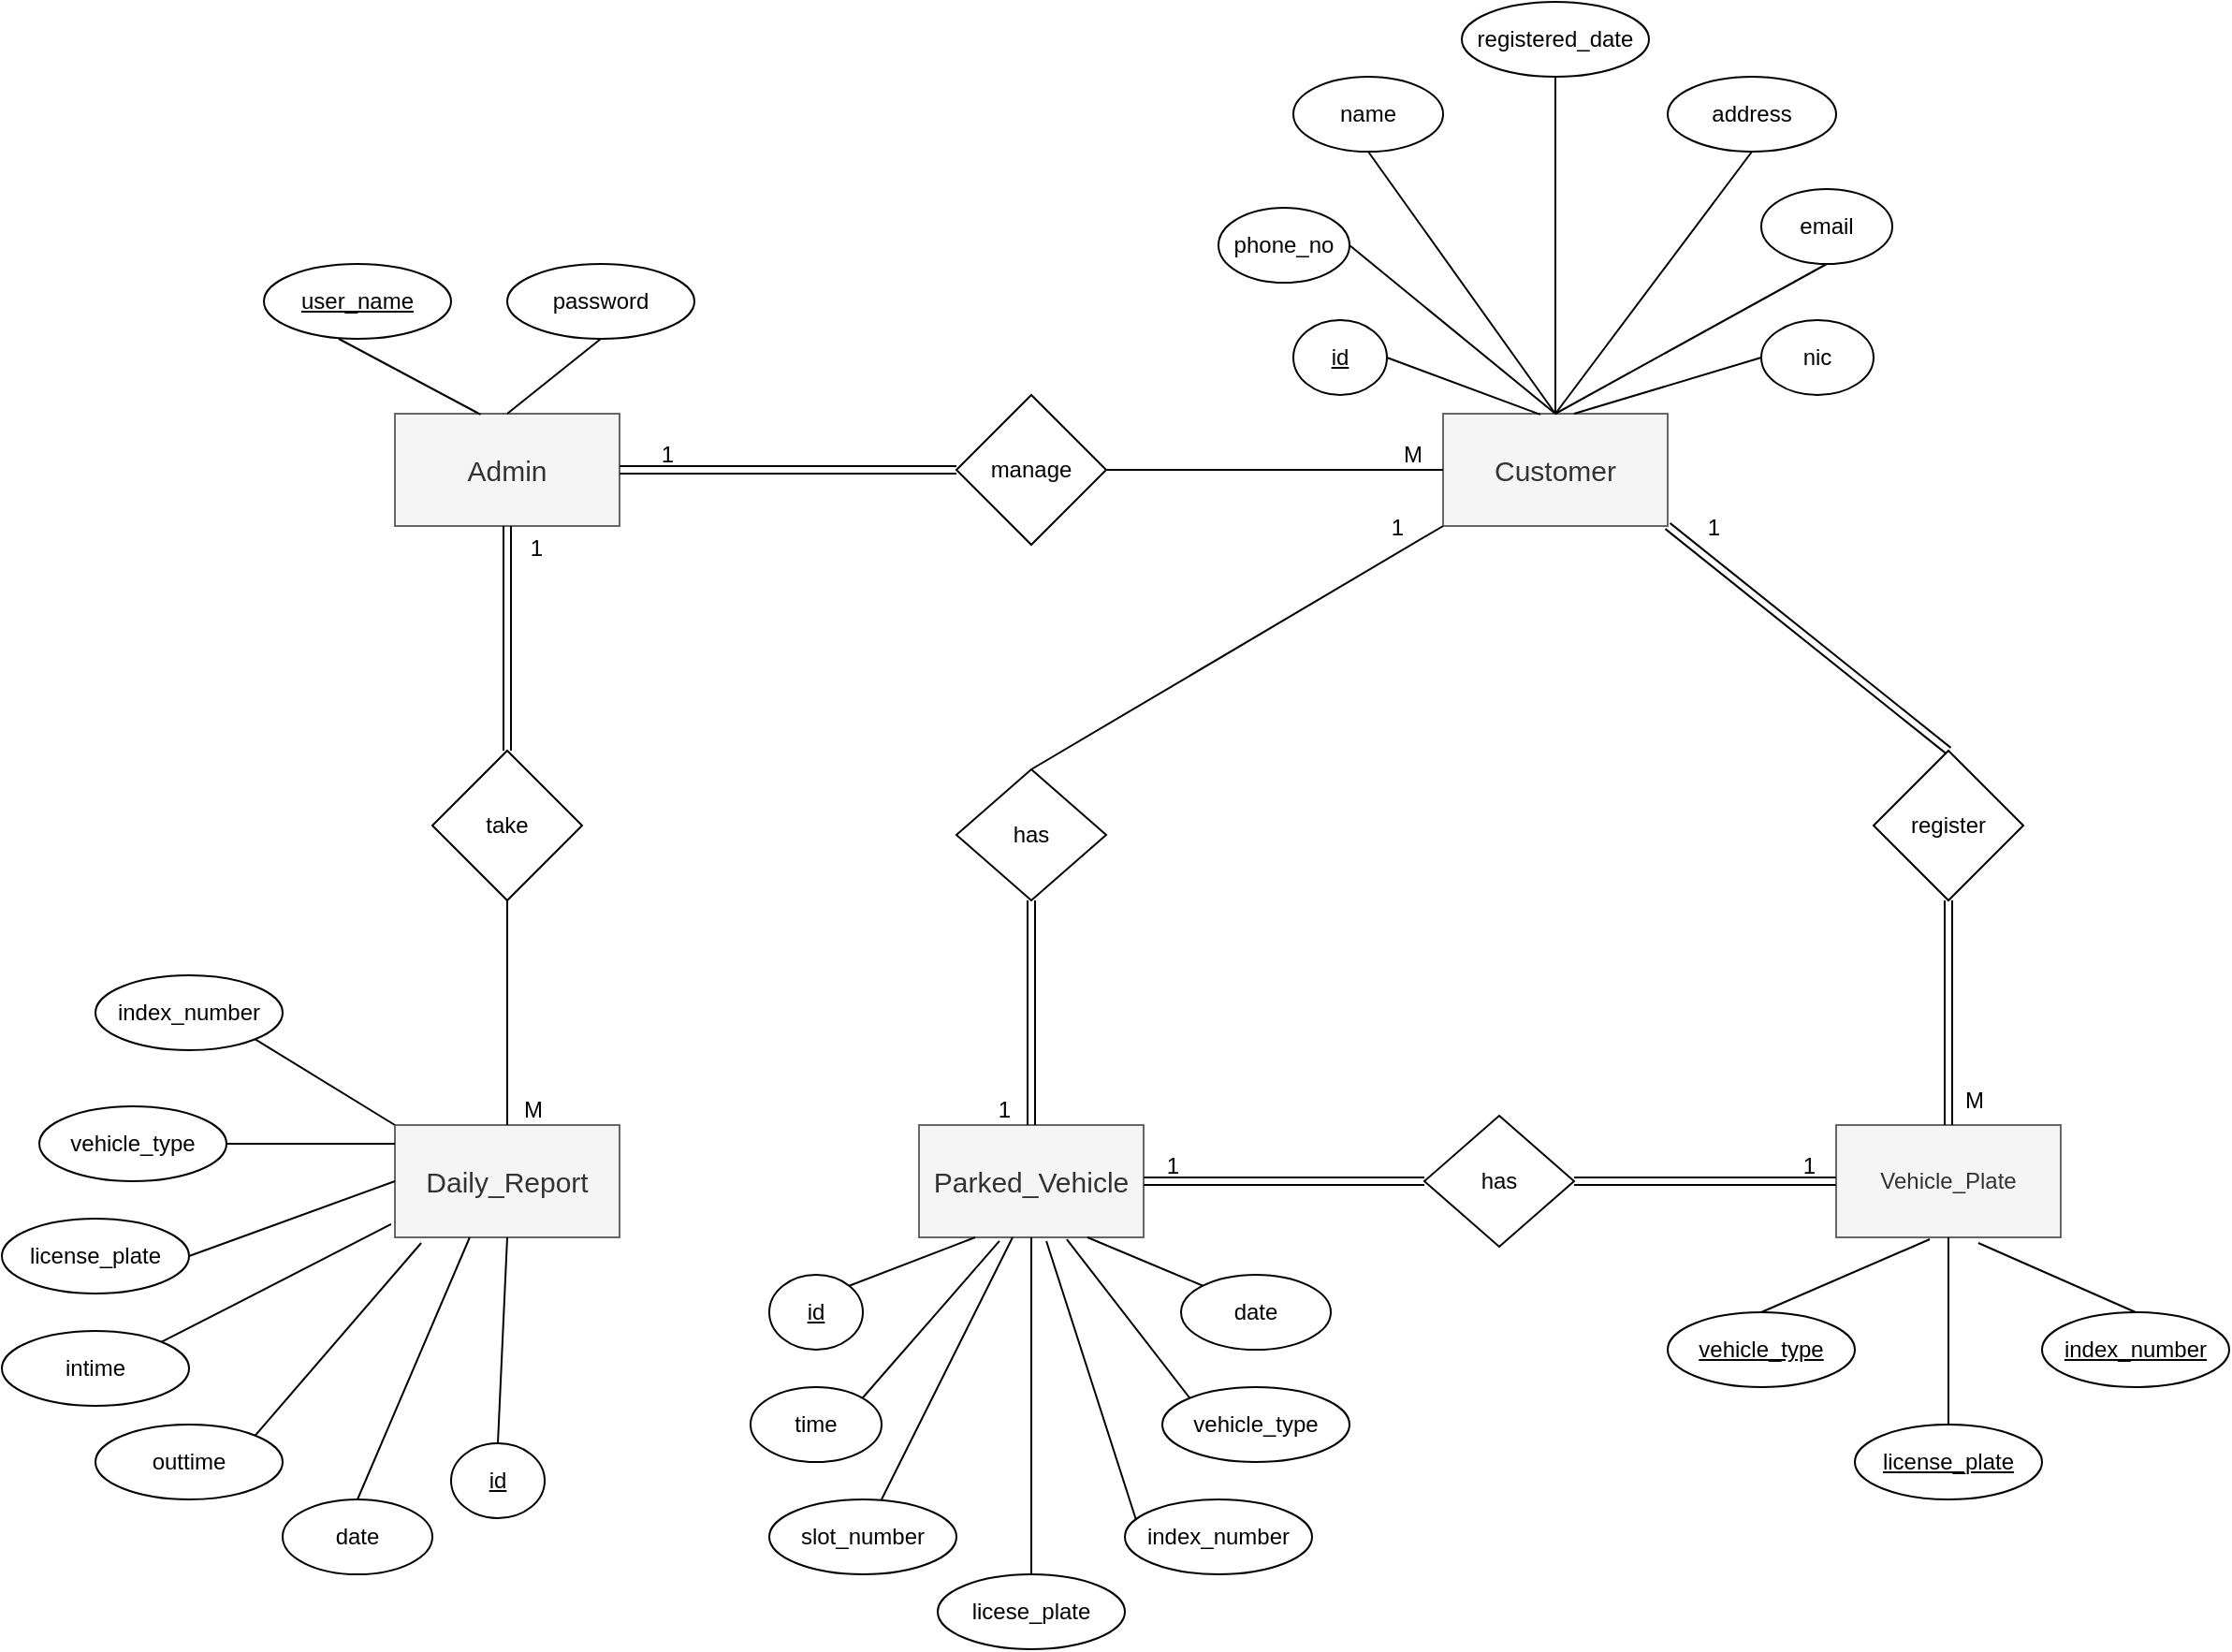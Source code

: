 <mxfile version="21.2.1" type="device">
  <diagram name="Page-1" id="NdvGHBpdpM2jrdEYSy6m">
    <mxGraphModel dx="2179" dy="1909" grid="0" gridSize="14" guides="1" tooltips="1" connect="1" arrows="1" fold="1" page="1" pageScale="1" pageWidth="850" pageHeight="1100" background="none" math="0" shadow="0">
      <root>
        <mxCell id="0" />
        <mxCell id="1" parent="0" />
        <mxCell id="vVLSoJHBKUACdnx8dhY2-1" value="&lt;div style=&quot;text-align: justify;&quot;&gt;&lt;span style=&quot;font-size: 15px; background-color: initial;&quot;&gt;Customer&lt;/span&gt;&lt;/div&gt;" style="rounded=0;whiteSpace=wrap;html=1;fillColor=#f5f5f5;fontColor=#333333;strokeColor=#666666;" parent="1" vertex="1">
          <mxGeometry x="640" y="140" width="120" height="60" as="geometry" />
        </mxCell>
        <mxCell id="vVLSoJHBKUACdnx8dhY2-2" value="&lt;div style=&quot;text-align: justify;&quot;&gt;&lt;span style=&quot;font-size: 15px; background-color: initial;&quot;&gt;Admin&lt;/span&gt;&lt;/div&gt;" style="rounded=0;whiteSpace=wrap;html=1;fillColor=#f5f5f5;fontColor=#333333;strokeColor=#666666;" parent="1" vertex="1">
          <mxGeometry x="80" y="140" width="120" height="60" as="geometry" />
        </mxCell>
        <mxCell id="vVLSoJHBKUACdnx8dhY2-3" value="&lt;font style=&quot;font-size: 12px;&quot;&gt;manage&lt;/font&gt;" style="rhombus;whiteSpace=wrap;html=1;" parent="1" vertex="1">
          <mxGeometry x="380" y="130" width="80" height="80" as="geometry" />
        </mxCell>
        <mxCell id="vVLSoJHBKUACdnx8dhY2-8" value="" style="endArrow=none;html=1;rounded=0;entryX=0;entryY=0.5;entryDx=0;entryDy=0;" parent="1" target="vVLSoJHBKUACdnx8dhY2-1" edge="1">
          <mxGeometry relative="1" as="geometry">
            <mxPoint x="460" y="170" as="sourcePoint" />
            <mxPoint x="620" y="170" as="targetPoint" />
          </mxGeometry>
        </mxCell>
        <mxCell id="vVLSoJHBKUACdnx8dhY2-9" value="M" style="resizable=0;html=1;whiteSpace=wrap;align=right;verticalAlign=bottom;" parent="vVLSoJHBKUACdnx8dhY2-8" connectable="0" vertex="1">
          <mxGeometry x="1" relative="1" as="geometry">
            <mxPoint x="-10" as="offset" />
          </mxGeometry>
        </mxCell>
        <mxCell id="vVLSoJHBKUACdnx8dhY2-10" value="user_name" style="ellipse;whiteSpace=wrap;html=1;align=center;fontStyle=4;" parent="1" vertex="1">
          <mxGeometry x="10" y="60" width="100" height="40" as="geometry" />
        </mxCell>
        <mxCell id="vVLSoJHBKUACdnx8dhY2-11" value="password" style="ellipse;whiteSpace=wrap;html=1;align=center;" parent="1" vertex="1">
          <mxGeometry x="140" y="60" width="100" height="40" as="geometry" />
        </mxCell>
        <mxCell id="vVLSoJHBKUACdnx8dhY2-12" value="phone_no" style="ellipse;whiteSpace=wrap;html=1;align=center;" parent="1" vertex="1">
          <mxGeometry x="520" y="30" width="70" height="40" as="geometry" />
        </mxCell>
        <mxCell id="vVLSoJHBKUACdnx8dhY2-13" value="id" style="ellipse;whiteSpace=wrap;html=1;align=center;fontStyle=4;" parent="1" vertex="1">
          <mxGeometry x="560" y="90" width="50" height="40" as="geometry" />
        </mxCell>
        <mxCell id="vVLSoJHBKUACdnx8dhY2-14" value="registered_date" style="ellipse;whiteSpace=wrap;html=1;align=center;" parent="1" vertex="1">
          <mxGeometry x="650" y="-80" width="100" height="40" as="geometry" />
        </mxCell>
        <mxCell id="vVLSoJHBKUACdnx8dhY2-15" value="address" style="ellipse;whiteSpace=wrap;html=1;align=center;" parent="1" vertex="1">
          <mxGeometry x="760" y="-40" width="90" height="40" as="geometry" />
        </mxCell>
        <mxCell id="vVLSoJHBKUACdnx8dhY2-16" value="nic" style="ellipse;whiteSpace=wrap;html=1;align=center;" parent="1" vertex="1">
          <mxGeometry x="810" y="90" width="60" height="40" as="geometry" />
        </mxCell>
        <mxCell id="vVLSoJHBKUACdnx8dhY2-17" value="email" style="ellipse;whiteSpace=wrap;html=1;align=center;" parent="1" vertex="1">
          <mxGeometry x="810" y="20" width="70" height="40" as="geometry" />
        </mxCell>
        <mxCell id="vVLSoJHBKUACdnx8dhY2-19" value="name" style="ellipse;whiteSpace=wrap;html=1;align=center;" parent="1" vertex="1">
          <mxGeometry x="560" y="-40" width="80" height="40" as="geometry" />
        </mxCell>
        <mxCell id="vVLSoJHBKUACdnx8dhY2-21" value="take" style="rhombus;whiteSpace=wrap;html=1;" parent="1" vertex="1">
          <mxGeometry x="100" y="320" width="80" height="80" as="geometry" />
        </mxCell>
        <mxCell id="vVLSoJHBKUACdnx8dhY2-22" value="&lt;div style=&quot;text-align: justify;&quot;&gt;&lt;span style=&quot;font-size: 15px; background-color: initial;&quot;&gt;Daily_Report&lt;/span&gt;&lt;/div&gt;" style="rounded=0;whiteSpace=wrap;html=1;fillColor=#f5f5f5;fontColor=#333333;strokeColor=#666666;" parent="1" vertex="1">
          <mxGeometry x="80" y="520" width="120" height="60" as="geometry" />
        </mxCell>
        <mxCell id="vVLSoJHBKUACdnx8dhY2-27" value="" style="shape=link;html=1;rounded=0;entryX=0.5;entryY=0;entryDx=0;entryDy=0;" parent="1" target="vVLSoJHBKUACdnx8dhY2-21" edge="1">
          <mxGeometry relative="1" as="geometry">
            <mxPoint x="140" y="200" as="sourcePoint" />
            <mxPoint x="300" y="200" as="targetPoint" />
          </mxGeometry>
        </mxCell>
        <mxCell id="vVLSoJHBKUACdnx8dhY2-28" value="1" style="resizable=0;html=1;whiteSpace=wrap;align=right;verticalAlign=bottom;" parent="vVLSoJHBKUACdnx8dhY2-27" connectable="0" vertex="1">
          <mxGeometry x="1" relative="1" as="geometry">
            <mxPoint x="20" y="-100" as="offset" />
          </mxGeometry>
        </mxCell>
        <mxCell id="vVLSoJHBKUACdnx8dhY2-29" value="" style="shape=link;html=1;rounded=0;entryX=1;entryY=0.5;entryDx=0;entryDy=0;exitX=0;exitY=0.5;exitDx=0;exitDy=0;" parent="1" source="vVLSoJHBKUACdnx8dhY2-3" target="vVLSoJHBKUACdnx8dhY2-2" edge="1">
          <mxGeometry relative="1" as="geometry">
            <mxPoint x="230" y="260" as="sourcePoint" />
            <mxPoint x="390" y="260" as="targetPoint" />
          </mxGeometry>
        </mxCell>
        <mxCell id="vVLSoJHBKUACdnx8dhY2-30" value="1" style="resizable=0;html=1;whiteSpace=wrap;align=right;verticalAlign=bottom;" parent="vVLSoJHBKUACdnx8dhY2-29" connectable="0" vertex="1">
          <mxGeometry x="1" relative="1" as="geometry">
            <mxPoint x="30" as="offset" />
          </mxGeometry>
        </mxCell>
        <mxCell id="vVLSoJHBKUACdnx8dhY2-31" value="" style="endArrow=none;html=1;rounded=0;entryX=0.5;entryY=0;entryDx=0;entryDy=0;" parent="1" target="vVLSoJHBKUACdnx8dhY2-22" edge="1">
          <mxGeometry relative="1" as="geometry">
            <mxPoint x="140" y="400" as="sourcePoint" />
            <mxPoint x="300" y="400" as="targetPoint" />
          </mxGeometry>
        </mxCell>
        <mxCell id="vVLSoJHBKUACdnx8dhY2-32" value="M" style="resizable=0;html=1;whiteSpace=wrap;align=right;verticalAlign=bottom;" parent="vVLSoJHBKUACdnx8dhY2-31" connectable="0" vertex="1">
          <mxGeometry x="1" relative="1" as="geometry">
            <mxPoint x="20" as="offset" />
          </mxGeometry>
        </mxCell>
        <mxCell id="vVLSoJHBKUACdnx8dhY2-33" value="id" style="ellipse;whiteSpace=wrap;html=1;align=center;fontStyle=4;" parent="1" vertex="1">
          <mxGeometry x="110" y="690" width="50" height="40" as="geometry" />
        </mxCell>
        <mxCell id="vVLSoJHBKUACdnx8dhY2-34" value="intime" style="ellipse;whiteSpace=wrap;html=1;align=center;" parent="1" vertex="1">
          <mxGeometry x="-130" y="630" width="100" height="40" as="geometry" />
        </mxCell>
        <mxCell id="vVLSoJHBKUACdnx8dhY2-35" value="index_number" style="ellipse;whiteSpace=wrap;html=1;align=center;" parent="1" vertex="1">
          <mxGeometry x="-80" y="440" width="100" height="40" as="geometry" />
        </mxCell>
        <mxCell id="vVLSoJHBKUACdnx8dhY2-36" value="license_plate" style="ellipse;whiteSpace=wrap;html=1;align=center;" parent="1" vertex="1">
          <mxGeometry x="-130" y="570" width="100" height="40" as="geometry" />
        </mxCell>
        <mxCell id="vVLSoJHBKUACdnx8dhY2-37" value="vehicle_type" style="ellipse;whiteSpace=wrap;html=1;align=center;" parent="1" vertex="1">
          <mxGeometry x="-110" y="510" width="100" height="40" as="geometry" />
        </mxCell>
        <mxCell id="vVLSoJHBKUACdnx8dhY2-38" value="outtime" style="ellipse;whiteSpace=wrap;html=1;align=center;" parent="1" vertex="1">
          <mxGeometry x="-80" y="680" width="100" height="40" as="geometry" />
        </mxCell>
        <mxCell id="vVLSoJHBKUACdnx8dhY2-39" value="date" style="ellipse;whiteSpace=wrap;html=1;align=center;" parent="1" vertex="1">
          <mxGeometry x="20" y="720" width="80" height="40" as="geometry" />
        </mxCell>
        <mxCell id="vVLSoJHBKUACdnx8dhY2-40" value="has" style="rhombus;whiteSpace=wrap;html=1;" parent="1" vertex="1">
          <mxGeometry x="380" y="330" width="80" height="70" as="geometry" />
        </mxCell>
        <mxCell id="vVLSoJHBKUACdnx8dhY2-41" value="&lt;div style=&quot;text-align: justify;&quot;&gt;&lt;span style=&quot;font-size: 15px; background-color: initial;&quot;&gt;Parked_Vehicle&lt;/span&gt;&lt;/div&gt;" style="rounded=0;whiteSpace=wrap;html=1;fillColor=#f5f5f5;fontColor=#333333;strokeColor=#666666;" parent="1" vertex="1">
          <mxGeometry x="360" y="520" width="120" height="60" as="geometry" />
        </mxCell>
        <mxCell id="vVLSoJHBKUACdnx8dhY2-45" value="" style="endArrow=none;html=1;rounded=0;entryX=0.5;entryY=0;entryDx=0;entryDy=0;" parent="1" target="vVLSoJHBKUACdnx8dhY2-40" edge="1">
          <mxGeometry relative="1" as="geometry">
            <mxPoint x="640" y="200" as="sourcePoint" />
            <mxPoint x="800" y="200" as="targetPoint" />
          </mxGeometry>
        </mxCell>
        <mxCell id="vVLSoJHBKUACdnx8dhY2-46" value="1" style="resizable=0;html=1;whiteSpace=wrap;align=right;verticalAlign=bottom;" parent="vVLSoJHBKUACdnx8dhY2-45" connectable="0" vertex="1">
          <mxGeometry x="1" relative="1" as="geometry">
            <mxPoint x="200" y="-120" as="offset" />
          </mxGeometry>
        </mxCell>
        <mxCell id="vVLSoJHBKUACdnx8dhY2-50" value="" style="shape=link;html=1;rounded=0;entryX=0.5;entryY=0;entryDx=0;entryDy=0;" parent="1" target="vVLSoJHBKUACdnx8dhY2-41" edge="1">
          <mxGeometry relative="1" as="geometry">
            <mxPoint x="420" y="400" as="sourcePoint" />
            <mxPoint x="580" y="400" as="targetPoint" />
          </mxGeometry>
        </mxCell>
        <mxCell id="vVLSoJHBKUACdnx8dhY2-51" value="1" style="resizable=0;html=1;whiteSpace=wrap;align=right;verticalAlign=bottom;" parent="vVLSoJHBKUACdnx8dhY2-50" connectable="0" vertex="1">
          <mxGeometry x="1" relative="1" as="geometry">
            <mxPoint x="-10" as="offset" />
          </mxGeometry>
        </mxCell>
        <mxCell id="vVLSoJHBKUACdnx8dhY2-52" value="id" style="ellipse;whiteSpace=wrap;html=1;align=center;fontStyle=4;" parent="1" vertex="1">
          <mxGeometry x="280" y="600" width="50" height="40" as="geometry" />
        </mxCell>
        <mxCell id="vVLSoJHBKUACdnx8dhY2-53" value="time" style="ellipse;whiteSpace=wrap;html=1;align=center;" parent="1" vertex="1">
          <mxGeometry x="270" y="660" width="70" height="40" as="geometry" />
        </mxCell>
        <mxCell id="vVLSoJHBKUACdnx8dhY2-54" value="slot_number" style="ellipse;whiteSpace=wrap;html=1;align=center;" parent="1" vertex="1">
          <mxGeometry x="280" y="720" width="100" height="40" as="geometry" />
        </mxCell>
        <mxCell id="vVLSoJHBKUACdnx8dhY2-55" value="licese_plate" style="ellipse;whiteSpace=wrap;html=1;align=center;" parent="1" vertex="1">
          <mxGeometry x="370" y="760" width="100" height="40" as="geometry" />
        </mxCell>
        <mxCell id="vVLSoJHBKUACdnx8dhY2-56" value="index_number" style="ellipse;whiteSpace=wrap;html=1;align=center;" parent="1" vertex="1">
          <mxGeometry x="470" y="720" width="100" height="40" as="geometry" />
        </mxCell>
        <mxCell id="vVLSoJHBKUACdnx8dhY2-57" value="vehicle_type" style="ellipse;whiteSpace=wrap;html=1;align=center;" parent="1" vertex="1">
          <mxGeometry x="490" y="660" width="100" height="40" as="geometry" />
        </mxCell>
        <mxCell id="vVLSoJHBKUACdnx8dhY2-58" value="date" style="ellipse;whiteSpace=wrap;html=1;align=center;" parent="1" vertex="1">
          <mxGeometry x="500" y="600" width="80" height="40" as="geometry" />
        </mxCell>
        <mxCell id="vVLSoJHBKUACdnx8dhY2-59" value="has" style="rhombus;whiteSpace=wrap;html=1;" parent="1" vertex="1">
          <mxGeometry x="630" y="515" width="80" height="70" as="geometry" />
        </mxCell>
        <mxCell id="vVLSoJHBKUACdnx8dhY2-60" value="Vehicle_Plate" style="rounded=0;whiteSpace=wrap;html=1;fillColor=#f5f5f5;fontColor=#333333;strokeColor=#666666;" parent="1" vertex="1">
          <mxGeometry x="850" y="520" width="120" height="60" as="geometry" />
        </mxCell>
        <mxCell id="vVLSoJHBKUACdnx8dhY2-61" value="register" style="rhombus;whiteSpace=wrap;html=1;" parent="1" vertex="1">
          <mxGeometry x="870" y="320" width="80" height="80" as="geometry" />
        </mxCell>
        <mxCell id="vVLSoJHBKUACdnx8dhY2-62" value="" style="shape=link;html=1;rounded=0;entryX=0.5;entryY=0;entryDx=0;entryDy=0;" parent="1" target="vVLSoJHBKUACdnx8dhY2-61" edge="1">
          <mxGeometry relative="1" as="geometry">
            <mxPoint x="760" y="200" as="sourcePoint" />
            <mxPoint x="880" y="320" as="targetPoint" />
          </mxGeometry>
        </mxCell>
        <mxCell id="vVLSoJHBKUACdnx8dhY2-63" value="1" style="resizable=0;html=1;whiteSpace=wrap;align=right;verticalAlign=bottom;" parent="vVLSoJHBKUACdnx8dhY2-62" connectable="0" vertex="1">
          <mxGeometry x="1" relative="1" as="geometry">
            <mxPoint x="-120" y="-110" as="offset" />
          </mxGeometry>
        </mxCell>
        <mxCell id="vVLSoJHBKUACdnx8dhY2-64" value="" style="shape=link;html=1;rounded=0;entryX=0.5;entryY=0;entryDx=0;entryDy=0;" parent="1" source="vVLSoJHBKUACdnx8dhY2-61" target="vVLSoJHBKUACdnx8dhY2-60" edge="1">
          <mxGeometry relative="1" as="geometry">
            <mxPoint x="880" y="405" as="sourcePoint" />
            <mxPoint x="880" y="520" as="targetPoint" />
          </mxGeometry>
        </mxCell>
        <mxCell id="vVLSoJHBKUACdnx8dhY2-65" value="M" style="resizable=0;html=1;whiteSpace=wrap;align=right;verticalAlign=bottom;" parent="vVLSoJHBKUACdnx8dhY2-64" connectable="0" vertex="1">
          <mxGeometry x="1" relative="1" as="geometry">
            <mxPoint x="20" y="-5" as="offset" />
          </mxGeometry>
        </mxCell>
        <mxCell id="vVLSoJHBKUACdnx8dhY2-66" value="" style="shape=link;html=1;rounded=0;" parent="1" edge="1">
          <mxGeometry relative="1" as="geometry">
            <mxPoint x="480" y="550" as="sourcePoint" />
            <mxPoint x="630" y="550" as="targetPoint" />
          </mxGeometry>
        </mxCell>
        <mxCell id="vVLSoJHBKUACdnx8dhY2-67" value="1" style="resizable=0;html=1;whiteSpace=wrap;align=right;verticalAlign=bottom;" parent="vVLSoJHBKUACdnx8dhY2-66" connectable="0" vertex="1">
          <mxGeometry x="1" relative="1" as="geometry">
            <mxPoint x="-130" as="offset" />
          </mxGeometry>
        </mxCell>
        <mxCell id="vVLSoJHBKUACdnx8dhY2-68" value="" style="shape=link;html=1;rounded=0;entryX=0;entryY=0.5;entryDx=0;entryDy=0;" parent="1" target="vVLSoJHBKUACdnx8dhY2-60" edge="1">
          <mxGeometry relative="1" as="geometry">
            <mxPoint x="710" y="550" as="sourcePoint" />
            <mxPoint x="820" y="550" as="targetPoint" />
          </mxGeometry>
        </mxCell>
        <mxCell id="vVLSoJHBKUACdnx8dhY2-69" value="1" style="resizable=0;html=1;whiteSpace=wrap;align=right;verticalAlign=bottom;" parent="vVLSoJHBKUACdnx8dhY2-68" connectable="0" vertex="1">
          <mxGeometry x="1" relative="1" as="geometry">
            <mxPoint x="-10" as="offset" />
          </mxGeometry>
        </mxCell>
        <mxCell id="vVLSoJHBKUACdnx8dhY2-71" value="vehicle_type" style="ellipse;whiteSpace=wrap;html=1;align=center;fontStyle=4;" parent="1" vertex="1">
          <mxGeometry x="760" y="620" width="100" height="40" as="geometry" />
        </mxCell>
        <mxCell id="vVLSoJHBKUACdnx8dhY2-72" value="license_plate" style="ellipse;whiteSpace=wrap;html=1;align=center;fontStyle=4;" parent="1" vertex="1">
          <mxGeometry x="860" y="680" width="100" height="40" as="geometry" />
        </mxCell>
        <mxCell id="vVLSoJHBKUACdnx8dhY2-73" value="index_number" style="ellipse;whiteSpace=wrap;html=1;align=center;fontStyle=4;" parent="1" vertex="1">
          <mxGeometry x="960" y="620" width="100" height="40" as="geometry" />
        </mxCell>
        <mxCell id="vVLSoJHBKUACdnx8dhY2-75" value="" style="endArrow=none;html=1;rounded=0;entryX=0.381;entryY=0.007;entryDx=0;entryDy=0;entryPerimeter=0;" parent="1" target="vVLSoJHBKUACdnx8dhY2-2" edge="1">
          <mxGeometry relative="1" as="geometry">
            <mxPoint x="50" y="100" as="sourcePoint" />
            <mxPoint x="210" y="100" as="targetPoint" />
          </mxGeometry>
        </mxCell>
        <mxCell id="vVLSoJHBKUACdnx8dhY2-76" value="" style="endArrow=none;html=1;rounded=0;entryX=0.5;entryY=0;entryDx=0;entryDy=0;" parent="1" target="vVLSoJHBKUACdnx8dhY2-2" edge="1">
          <mxGeometry relative="1" as="geometry">
            <mxPoint x="190" y="100" as="sourcePoint" />
            <mxPoint x="350" y="100" as="targetPoint" />
          </mxGeometry>
        </mxCell>
        <mxCell id="vVLSoJHBKUACdnx8dhY2-77" value="" style="endArrow=none;html=1;rounded=0;entryX=0.433;entryY=0.007;entryDx=0;entryDy=0;entryPerimeter=0;" parent="1" target="vVLSoJHBKUACdnx8dhY2-1" edge="1">
          <mxGeometry relative="1" as="geometry">
            <mxPoint x="610" y="110" as="sourcePoint" />
            <mxPoint x="770" y="110" as="targetPoint" />
          </mxGeometry>
        </mxCell>
        <mxCell id="vVLSoJHBKUACdnx8dhY2-78" value="" style="endArrow=none;html=1;rounded=0;" parent="1" edge="1">
          <mxGeometry relative="1" as="geometry">
            <mxPoint x="590" y="50" as="sourcePoint" />
            <mxPoint x="700" y="140" as="targetPoint" />
          </mxGeometry>
        </mxCell>
        <mxCell id="vVLSoJHBKUACdnx8dhY2-79" value="" style="endArrow=none;html=1;rounded=0;exitX=0.5;exitY=1;exitDx=0;exitDy=0;" parent="1" source="vVLSoJHBKUACdnx8dhY2-19" edge="1">
          <mxGeometry relative="1" as="geometry">
            <mxPoint x="580" as="sourcePoint" />
            <mxPoint x="700" y="140" as="targetPoint" />
          </mxGeometry>
        </mxCell>
        <mxCell id="vVLSoJHBKUACdnx8dhY2-80" value="" style="endArrow=none;html=1;rounded=0;entryX=0.5;entryY=0;entryDx=0;entryDy=0;exitX=0.5;exitY=1;exitDx=0;exitDy=0;" parent="1" source="vVLSoJHBKUACdnx8dhY2-14" target="vVLSoJHBKUACdnx8dhY2-1" edge="1">
          <mxGeometry relative="1" as="geometry">
            <mxPoint x="700" y="-50" as="sourcePoint" />
            <mxPoint x="860" y="-50" as="targetPoint" />
          </mxGeometry>
        </mxCell>
        <mxCell id="vVLSoJHBKUACdnx8dhY2-81" value="" style="endArrow=none;html=1;rounded=0;entryX=0.5;entryY=0;entryDx=0;entryDy=0;exitX=0.5;exitY=1;exitDx=0;exitDy=0;" parent="1" source="vVLSoJHBKUACdnx8dhY2-15" target="vVLSoJHBKUACdnx8dhY2-1" edge="1">
          <mxGeometry relative="1" as="geometry">
            <mxPoint x="820" as="sourcePoint" />
            <mxPoint x="980" as="targetPoint" />
          </mxGeometry>
        </mxCell>
        <mxCell id="vVLSoJHBKUACdnx8dhY2-82" value="" style="endArrow=none;html=1;rounded=0;entryX=0.5;entryY=0;entryDx=0;entryDy=0;exitX=0.5;exitY=1;exitDx=0;exitDy=0;" parent="1" source="vVLSoJHBKUACdnx8dhY2-17" target="vVLSoJHBKUACdnx8dhY2-1" edge="1">
          <mxGeometry relative="1" as="geometry">
            <mxPoint x="840" y="70" as="sourcePoint" />
            <mxPoint x="990" y="70" as="targetPoint" />
          </mxGeometry>
        </mxCell>
        <mxCell id="vVLSoJHBKUACdnx8dhY2-83" value="" style="endArrow=none;html=1;rounded=0;exitX=0;exitY=0.5;exitDx=0;exitDy=0;" parent="1" source="vVLSoJHBKUACdnx8dhY2-16" edge="1">
          <mxGeometry relative="1" as="geometry">
            <mxPoint x="810" y="130" as="sourcePoint" />
            <mxPoint x="710" y="140" as="targetPoint" />
          </mxGeometry>
        </mxCell>
        <mxCell id="vVLSoJHBKUACdnx8dhY2-84" value="" style="endArrow=none;html=1;rounded=0;entryX=0;entryY=0;entryDx=0;entryDy=0;exitX=1;exitY=1;exitDx=0;exitDy=0;" parent="1" source="vVLSoJHBKUACdnx8dhY2-35" target="vVLSoJHBKUACdnx8dhY2-22" edge="1">
          <mxGeometry relative="1" as="geometry">
            <mxPoint x="20" y="460" as="sourcePoint" />
            <mxPoint x="180" y="460" as="targetPoint" />
          </mxGeometry>
        </mxCell>
        <mxCell id="vVLSoJHBKUACdnx8dhY2-85" value="" style="endArrow=none;html=1;rounded=0;" parent="1" edge="1">
          <mxGeometry relative="1" as="geometry">
            <mxPoint x="-10" y="530" as="sourcePoint" />
            <mxPoint x="80" y="530" as="targetPoint" />
          </mxGeometry>
        </mxCell>
        <mxCell id="vVLSoJHBKUACdnx8dhY2-87" value="" style="endArrow=none;html=1;rounded=0;entryX=0;entryY=0.5;entryDx=0;entryDy=0;" parent="1" target="vVLSoJHBKUACdnx8dhY2-22" edge="1">
          <mxGeometry relative="1" as="geometry">
            <mxPoint x="-30" y="590" as="sourcePoint" />
            <mxPoint x="130" y="590" as="targetPoint" />
          </mxGeometry>
        </mxCell>
        <mxCell id="vVLSoJHBKUACdnx8dhY2-88" value="" style="endArrow=none;html=1;rounded=0;entryX=-0.017;entryY=0.883;entryDx=0;entryDy=0;entryPerimeter=0;exitX=1;exitY=0;exitDx=0;exitDy=0;" parent="1" source="vVLSoJHBKUACdnx8dhY2-34" target="vVLSoJHBKUACdnx8dhY2-22" edge="1">
          <mxGeometry relative="1" as="geometry">
            <mxPoint x="-30" y="650" as="sourcePoint" />
            <mxPoint x="130" y="650" as="targetPoint" />
          </mxGeometry>
        </mxCell>
        <mxCell id="vVLSoJHBKUACdnx8dhY2-89" value="" style="endArrow=none;html=1;rounded=0;entryX=0.117;entryY=1.05;entryDx=0;entryDy=0;entryPerimeter=0;exitX=1;exitY=0;exitDx=0;exitDy=0;" parent="1" source="vVLSoJHBKUACdnx8dhY2-38" target="vVLSoJHBKUACdnx8dhY2-22" edge="1">
          <mxGeometry relative="1" as="geometry">
            <mxPoint x="10" y="710" as="sourcePoint" />
            <mxPoint x="170" y="710" as="targetPoint" />
          </mxGeometry>
        </mxCell>
        <mxCell id="vVLSoJHBKUACdnx8dhY2-90" value="" style="endArrow=none;html=1;rounded=0;entryX=0.333;entryY=1;entryDx=0;entryDy=0;entryPerimeter=0;exitX=0.5;exitY=0;exitDx=0;exitDy=0;" parent="1" source="vVLSoJHBKUACdnx8dhY2-39" target="vVLSoJHBKUACdnx8dhY2-22" edge="1">
          <mxGeometry relative="1" as="geometry">
            <mxPoint x="50" y="770" as="sourcePoint" />
            <mxPoint x="210" y="770" as="targetPoint" />
          </mxGeometry>
        </mxCell>
        <mxCell id="vVLSoJHBKUACdnx8dhY2-92" value="" style="endArrow=none;html=1;rounded=0;entryX=0.5;entryY=1;entryDx=0;entryDy=0;exitX=0.5;exitY=0;exitDx=0;exitDy=0;" parent="1" source="vVLSoJHBKUACdnx8dhY2-33" target="vVLSoJHBKUACdnx8dhY2-22" edge="1">
          <mxGeometry relative="1" as="geometry">
            <mxPoint x="80" y="790" as="sourcePoint" />
            <mxPoint x="240" y="790" as="targetPoint" />
          </mxGeometry>
        </mxCell>
        <mxCell id="vVLSoJHBKUACdnx8dhY2-94" value="" style="endArrow=none;html=1;rounded=0;entryX=0.25;entryY=1;entryDx=0;entryDy=0;exitX=1;exitY=0;exitDx=0;exitDy=0;" parent="1" source="vVLSoJHBKUACdnx8dhY2-52" target="vVLSoJHBKUACdnx8dhY2-41" edge="1">
          <mxGeometry relative="1" as="geometry">
            <mxPoint x="320" y="600" as="sourcePoint" />
            <mxPoint x="480" y="600" as="targetPoint" />
          </mxGeometry>
        </mxCell>
        <mxCell id="vVLSoJHBKUACdnx8dhY2-95" value="" style="endArrow=none;html=1;rounded=0;entryX=0.358;entryY=1.033;entryDx=0;entryDy=0;entryPerimeter=0;exitX=1;exitY=0;exitDx=0;exitDy=0;" parent="1" source="vVLSoJHBKUACdnx8dhY2-53" target="vVLSoJHBKUACdnx8dhY2-41" edge="1">
          <mxGeometry relative="1" as="geometry">
            <mxPoint x="340" y="680" as="sourcePoint" />
            <mxPoint x="500" y="680" as="targetPoint" />
          </mxGeometry>
        </mxCell>
        <mxCell id="vVLSoJHBKUACdnx8dhY2-96" value="" style="endArrow=none;html=1;rounded=0;" parent="1" edge="1">
          <mxGeometry relative="1" as="geometry">
            <mxPoint x="340" y="720" as="sourcePoint" />
            <mxPoint x="410" y="580" as="targetPoint" />
          </mxGeometry>
        </mxCell>
        <mxCell id="vVLSoJHBKUACdnx8dhY2-97" value="" style="endArrow=none;html=1;rounded=0;entryX=0.5;entryY=1;entryDx=0;entryDy=0;exitX=0.5;exitY=0;exitDx=0;exitDy=0;" parent="1" source="vVLSoJHBKUACdnx8dhY2-55" target="vVLSoJHBKUACdnx8dhY2-41" edge="1">
          <mxGeometry relative="1" as="geometry">
            <mxPoint x="410" y="760" as="sourcePoint" />
            <mxPoint x="410" y="580" as="targetPoint" />
          </mxGeometry>
        </mxCell>
        <mxCell id="vVLSoJHBKUACdnx8dhY2-98" value="" style="endArrow=none;html=1;rounded=0;entryX=0.567;entryY=1.033;entryDx=0;entryDy=0;entryPerimeter=0;exitX=0.06;exitY=0.275;exitDx=0;exitDy=0;exitPerimeter=0;" parent="1" source="vVLSoJHBKUACdnx8dhY2-56" target="vVLSoJHBKUACdnx8dhY2-41" edge="1">
          <mxGeometry relative="1" as="geometry">
            <mxPoint x="460" y="730" as="sourcePoint" />
            <mxPoint x="620" y="730" as="targetPoint" />
          </mxGeometry>
        </mxCell>
        <mxCell id="vVLSoJHBKUACdnx8dhY2-99" value="" style="endArrow=none;html=1;rounded=0;entryX=0.658;entryY=1.017;entryDx=0;entryDy=0;entryPerimeter=0;exitX=0;exitY=0;exitDx=0;exitDy=0;" parent="1" source="vVLSoJHBKUACdnx8dhY2-57" target="vVLSoJHBKUACdnx8dhY2-41" edge="1">
          <mxGeometry relative="1" as="geometry">
            <mxPoint x="490" y="660" as="sourcePoint" />
            <mxPoint x="650" y="660" as="targetPoint" />
          </mxGeometry>
        </mxCell>
        <mxCell id="vVLSoJHBKUACdnx8dhY2-100" value="" style="endArrow=none;html=1;rounded=0;entryX=0;entryY=0;entryDx=0;entryDy=0;" parent="1" target="vVLSoJHBKUACdnx8dhY2-58" edge="1">
          <mxGeometry relative="1" as="geometry">
            <mxPoint x="450" y="580" as="sourcePoint" />
            <mxPoint x="610" y="580" as="targetPoint" />
          </mxGeometry>
        </mxCell>
        <mxCell id="vVLSoJHBKUACdnx8dhY2-101" value="" style="endArrow=none;html=1;rounded=0;entryX=0.417;entryY=1.017;entryDx=0;entryDy=0;entryPerimeter=0;" parent="1" target="vVLSoJHBKUACdnx8dhY2-60" edge="1">
          <mxGeometry relative="1" as="geometry">
            <mxPoint x="810" y="620" as="sourcePoint" />
            <mxPoint x="896" y="583" as="targetPoint" />
          </mxGeometry>
        </mxCell>
        <mxCell id="vVLSoJHBKUACdnx8dhY2-102" value="" style="endArrow=none;html=1;rounded=0;entryX=0.5;entryY=1;entryDx=0;entryDy=0;" parent="1" target="vVLSoJHBKUACdnx8dhY2-60" edge="1">
          <mxGeometry relative="1" as="geometry">
            <mxPoint x="910" y="680" as="sourcePoint" />
            <mxPoint x="1070" y="680" as="targetPoint" />
          </mxGeometry>
        </mxCell>
        <mxCell id="vVLSoJHBKUACdnx8dhY2-103" value="" style="endArrow=none;html=1;rounded=0;entryX=0.633;entryY=1.05;entryDx=0;entryDy=0;entryPerimeter=0;" parent="1" target="vVLSoJHBKUACdnx8dhY2-60" edge="1">
          <mxGeometry relative="1" as="geometry">
            <mxPoint x="1010" y="620" as="sourcePoint" />
            <mxPoint x="1170" y="620" as="targetPoint" />
          </mxGeometry>
        </mxCell>
      </root>
    </mxGraphModel>
  </diagram>
</mxfile>
